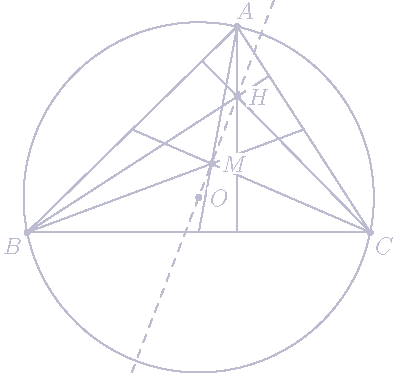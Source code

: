 import geometry;
size(7cm);

pen penColor = rgb("bcbdd0");


triangle t = triangleabc(5, 6, 7);

point A = t.C;
point B = t.A;
point C = t.B;

circle w = circle(t);

point O = w.C;
point H = orthocentercenter(t);
point M = centroid(t);

point A1 = midpoint(segment(C, B));
point C1 = midpoint(segment(A, B));
point B1 = midpoint(segment(C, A));

point Ha = intersectionpoint(line(A, H), line(B, C));
point Hb = intersectionpoint(line(B, H), line(A, C));
point Hc = intersectionpoint(line(C, H), line(B, A));

//draw 

draw(t, penColor);

dot("$A$", A, N+E*0.5, fontsize(12) + penColor);
dot("$B$", B, SW, fontsize(12) + penColor);
dot("$C$", C, SE, fontsize(12) + penColor);



draw(line(O, H), penColor+dashed);

draw(w, penColor);

draw(segment(A, A1), penColor);
draw(segment(C, C1), penColor);
draw(segment(B, B1), penColor);

draw(segment(A, Ha), penColor);
draw(segment(C, Hc), penColor);
draw(segment(B, Hb), penColor);


dot(Label("$M$", UnFill), M, E*1.5, fontsize(12) + penColor);
dot(Label("$O$", UnFill), O, E*1.5, fontsize(12) + penColor);
dot(Label("$H$", UnFill), H, E*1.5, fontsize(12) + penColor);
